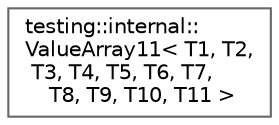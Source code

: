 digraph "Gráfico de jerarquía de clases"
{
 // LATEX_PDF_SIZE
  bgcolor="transparent";
  edge [fontname=Helvetica,fontsize=10,labelfontname=Helvetica,labelfontsize=10];
  node [fontname=Helvetica,fontsize=10,shape=box,height=0.2,width=0.4];
  rankdir="LR";
  Node0 [id="Node000000",label="testing::internal::\lValueArray11\< T1, T2,\l T3, T4, T5, T6, T7,\l T8, T9, T10, T11 \>",height=0.2,width=0.4,color="grey40", fillcolor="white", style="filled",URL="$classtesting_1_1internal_1_1_value_array11.html",tooltip=" "];
}
